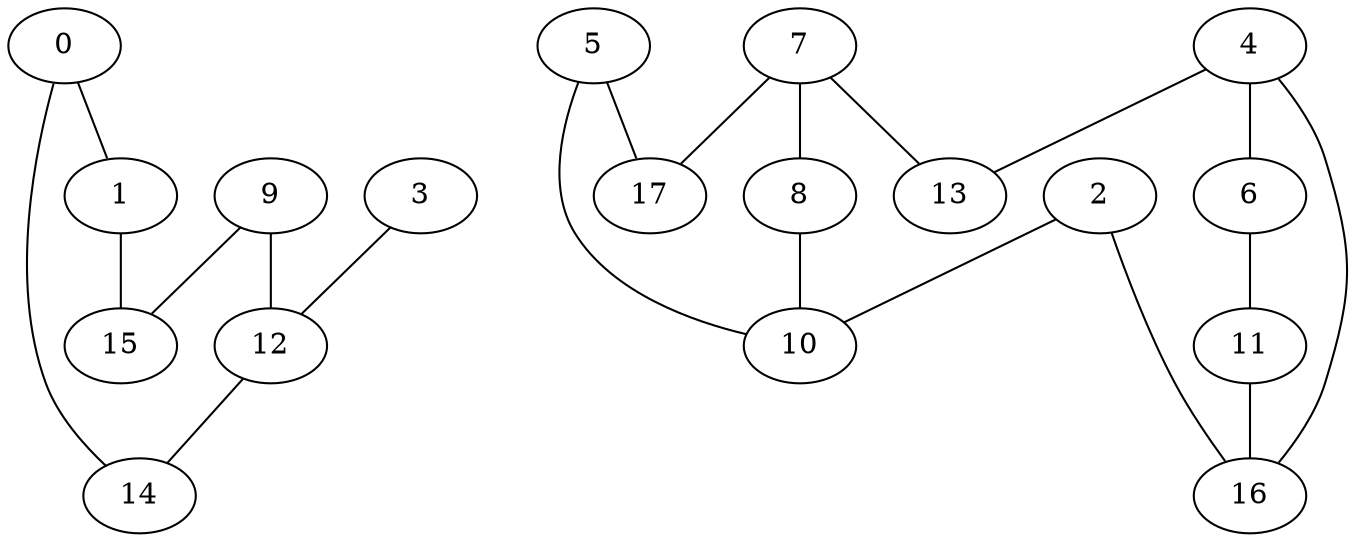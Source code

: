 graph "sampletest150-mod3_image15.bmp" {
	0	 [type=corner,
		x=477,
		y=520];
	1	 [type=corner,
		x="-27",
		y=509];
	0 -- 1	 [angle0=".02",
		frequency=1,
		type0=line];
	14	 [type=corner,
		x=458,
		y=261];
	0 -- 14	 [angle0="1.50",
		frequency=1,
		type0=line];
	15	 [type=corner,
		x="-41",
		y=22];
	1 -- 15	 [angle0="1.54",
		frequency=1,
		type0=line];
	2	 [type=corner,
		x=212,
		y=74];
	10	 [type=intersection,
		x=314,
		y=191];
	2 -- 10	 [angle0=".85",
		frequency=1,
		type0=line];
	16	 [type=intersection,
		x=160,
		y=158];
	2 -- 16	 [angle0="-1.02",
		frequency=1,
		type0=line];
	3	 [type=endpoint,
		x=543,
		y=247];
	12	 [type=intersection,
		x=471,
		y=245];
	3 -- 12	 [angle0=".03",
		frequency=1,
		type0=line];
	4	 [type=intersection,
		x=144,
		y=348];
	6	 [type=corner,
		x=54,
		y=277];
	4 -- 6	 [angle0=".67",
		frequency=1,
		type0=line];
	13	 [type=corner,
		x=207,
		y=423];
	4 -- 13	 [angle0=".87",
		frequency=1,
		type0=line];
	4 -- 16	 [angle0="-1.49",
		frequency=1,
		type0=line];
	5	 [type=corner,
		x=292,
		y=184];
	5 -- 10	 [angle0=".31",
		frequency=1,
		type0=line];
	17	 [type=corner,
		x=300,
		y=324];
	5 -- 17	 [angle0="1.51",
		frequency=1,
		type0=line];
	11	 [type=corner,
		x=138,
		y=168];
	6 -- 11	 [angle0="-.91",
		frequency=1,
		type0=line];
	7	 [type=intersection,
		x=326,
		y=322];
	8	 [type=corner,
		x=377,
		y=251];
	7 -- 8	 [angle0="-.95",
		frequency=1,
		type0=line];
	7 -- 13	 [angle0="-.70",
		frequency=1,
		type0=line];
	7 -- 17	 [angle0="-.08",
		frequency=1,
		type0=line];
	8 -- 10	 [angle0=".76",
		frequency=1,
		type0=line];
	9	 [type=corner,
		x=453,
		y=13];
	9 -- 12	 [angle0="1.49",
		frequency=1,
		type0=line];
	9 -- 15	 [angle0="-.02",
		frequency=1,
		type0=line];
	11 -- 16	 [angle0="-.43",
		frequency=1,
		type0=line];
	12 -- 14	 [angle0="-.89",
		frequency=1,
		type0=line];
}
